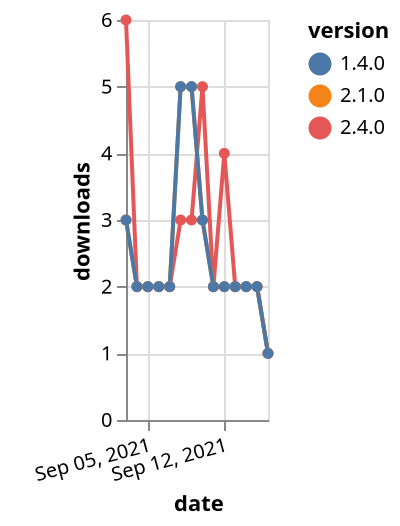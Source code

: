 {"$schema": "https://vega.github.io/schema/vega-lite/v5.json", "description": "A simple bar chart with embedded data.", "data": {"values": [{"date": "2021-09-03", "total": 2522, "delta": 6, "version": "2.4.0"}, {"date": "2021-09-04", "total": 2524, "delta": 2, "version": "2.4.0"}, {"date": "2021-09-05", "total": 2526, "delta": 2, "version": "2.4.0"}, {"date": "2021-09-06", "total": 2528, "delta": 2, "version": "2.4.0"}, {"date": "2021-09-07", "total": 2530, "delta": 2, "version": "2.4.0"}, {"date": "2021-09-08", "total": 2533, "delta": 3, "version": "2.4.0"}, {"date": "2021-09-09", "total": 2536, "delta": 3, "version": "2.4.0"}, {"date": "2021-09-10", "total": 2541, "delta": 5, "version": "2.4.0"}, {"date": "2021-09-11", "total": 2543, "delta": 2, "version": "2.4.0"}, {"date": "2021-09-12", "total": 2547, "delta": 4, "version": "2.4.0"}, {"date": "2021-09-13", "total": 2549, "delta": 2, "version": "2.4.0"}, {"date": "2021-09-14", "total": 2551, "delta": 2, "version": "2.4.0"}, {"date": "2021-09-15", "total": 2553, "delta": 2, "version": "2.4.0"}, {"date": "2021-09-16", "total": 2554, "delta": 1, "version": "2.4.0"}, {"date": "2021-09-03", "total": 4120, "delta": 3, "version": "2.1.0"}, {"date": "2021-09-04", "total": 4122, "delta": 2, "version": "2.1.0"}, {"date": "2021-09-05", "total": 4124, "delta": 2, "version": "2.1.0"}, {"date": "2021-09-06", "total": 4126, "delta": 2, "version": "2.1.0"}, {"date": "2021-09-07", "total": 4128, "delta": 2, "version": "2.1.0"}, {"date": "2021-09-08", "total": 4133, "delta": 5, "version": "2.1.0"}, {"date": "2021-09-09", "total": 4138, "delta": 5, "version": "2.1.0"}, {"date": "2021-09-10", "total": 4141, "delta": 3, "version": "2.1.0"}, {"date": "2021-09-11", "total": 4143, "delta": 2, "version": "2.1.0"}, {"date": "2021-09-12", "total": 4145, "delta": 2, "version": "2.1.0"}, {"date": "2021-09-13", "total": 4147, "delta": 2, "version": "2.1.0"}, {"date": "2021-09-14", "total": 4149, "delta": 2, "version": "2.1.0"}, {"date": "2021-09-15", "total": 4151, "delta": 2, "version": "2.1.0"}, {"date": "2021-09-16", "total": 4152, "delta": 1, "version": "2.1.0"}, {"date": "2021-09-03", "total": 3679, "delta": 3, "version": "1.4.0"}, {"date": "2021-09-04", "total": 3681, "delta": 2, "version": "1.4.0"}, {"date": "2021-09-05", "total": 3683, "delta": 2, "version": "1.4.0"}, {"date": "2021-09-06", "total": 3685, "delta": 2, "version": "1.4.0"}, {"date": "2021-09-07", "total": 3687, "delta": 2, "version": "1.4.0"}, {"date": "2021-09-08", "total": 3692, "delta": 5, "version": "1.4.0"}, {"date": "2021-09-09", "total": 3697, "delta": 5, "version": "1.4.0"}, {"date": "2021-09-10", "total": 3700, "delta": 3, "version": "1.4.0"}, {"date": "2021-09-11", "total": 3702, "delta": 2, "version": "1.4.0"}, {"date": "2021-09-12", "total": 3704, "delta": 2, "version": "1.4.0"}, {"date": "2021-09-13", "total": 3706, "delta": 2, "version": "1.4.0"}, {"date": "2021-09-14", "total": 3708, "delta": 2, "version": "1.4.0"}, {"date": "2021-09-15", "total": 3710, "delta": 2, "version": "1.4.0"}, {"date": "2021-09-16", "total": 3711, "delta": 1, "version": "1.4.0"}]}, "width": "container", "mark": {"type": "line", "point": {"filled": true}}, "encoding": {"x": {"field": "date", "type": "temporal", "timeUnit": "yearmonthdate", "title": "date", "axis": {"labelAngle": -15}}, "y": {"field": "delta", "type": "quantitative", "title": "downloads"}, "color": {"field": "version", "type": "nominal"}, "tooltip": {"field": "delta"}}}